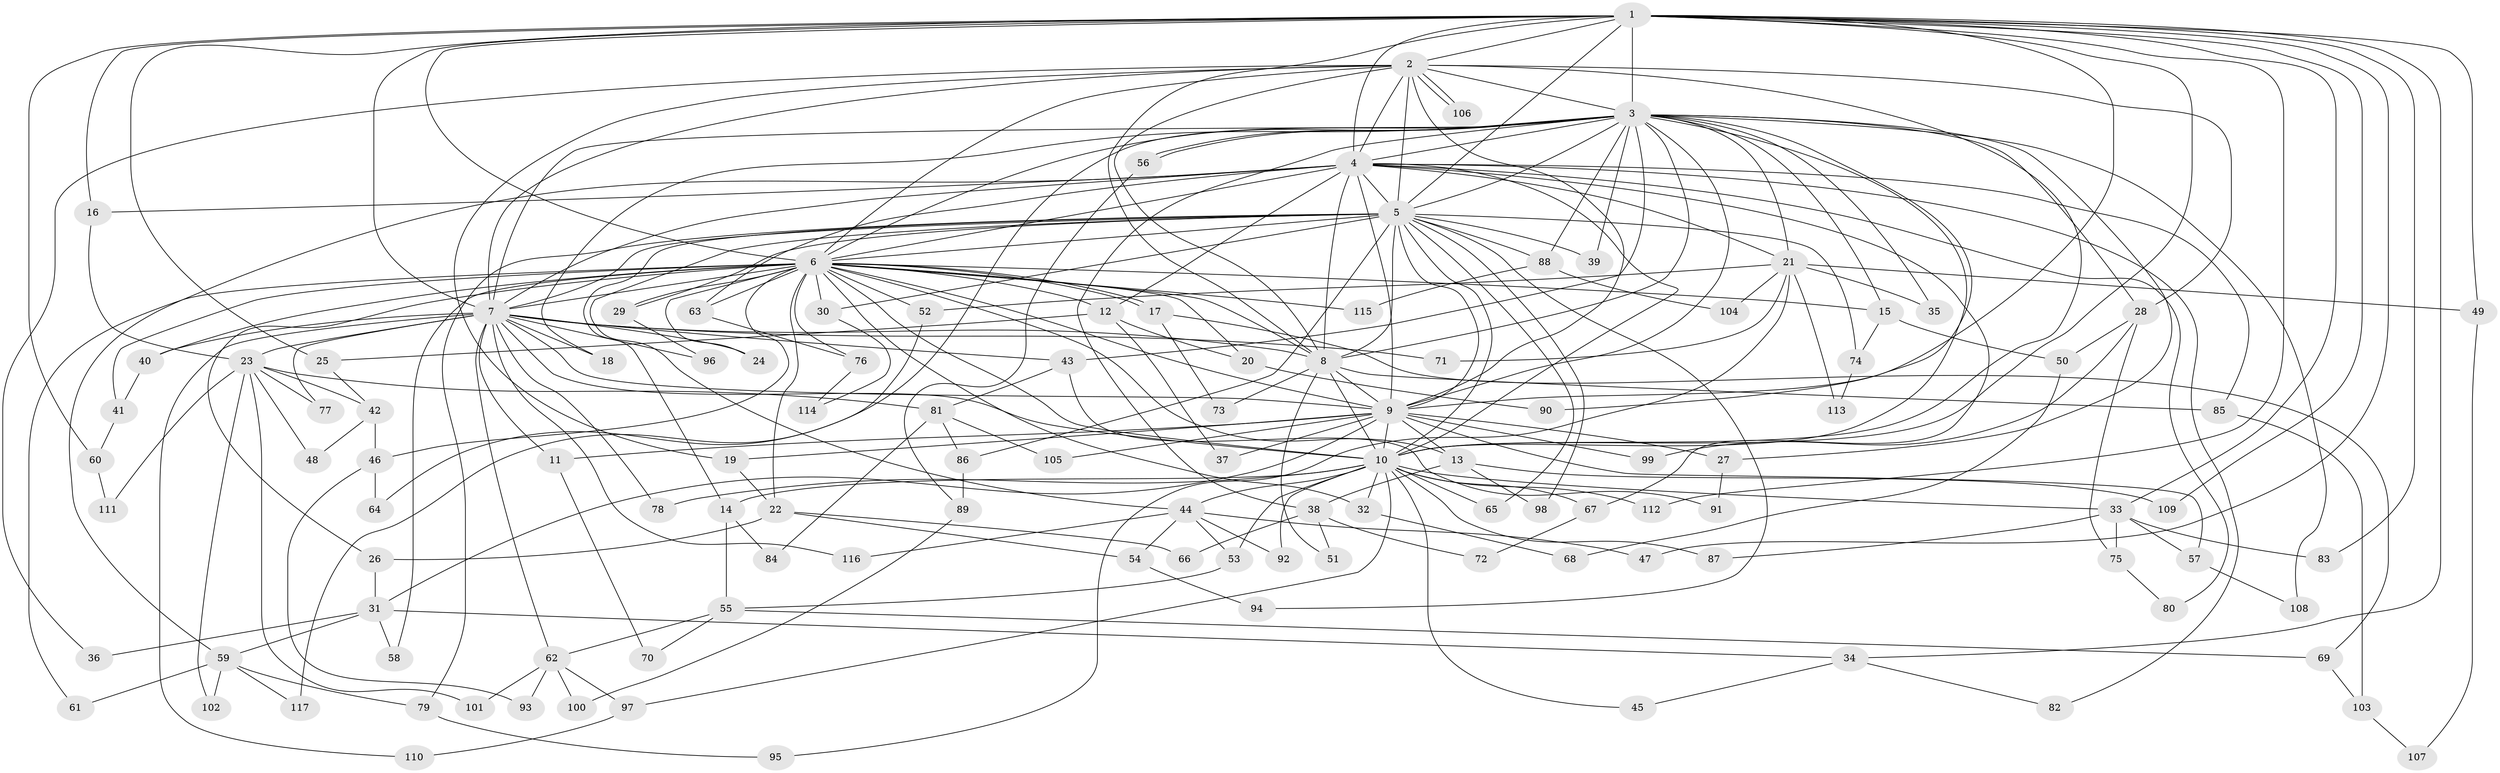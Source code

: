 // Generated by graph-tools (version 1.1) at 2025/46/03/09/25 04:46:42]
// undirected, 117 vertices, 259 edges
graph export_dot {
graph [start="1"]
  node [color=gray90,style=filled];
  1;
  2;
  3;
  4;
  5;
  6;
  7;
  8;
  9;
  10;
  11;
  12;
  13;
  14;
  15;
  16;
  17;
  18;
  19;
  20;
  21;
  22;
  23;
  24;
  25;
  26;
  27;
  28;
  29;
  30;
  31;
  32;
  33;
  34;
  35;
  36;
  37;
  38;
  39;
  40;
  41;
  42;
  43;
  44;
  45;
  46;
  47;
  48;
  49;
  50;
  51;
  52;
  53;
  54;
  55;
  56;
  57;
  58;
  59;
  60;
  61;
  62;
  63;
  64;
  65;
  66;
  67;
  68;
  69;
  70;
  71;
  72;
  73;
  74;
  75;
  76;
  77;
  78;
  79;
  80;
  81;
  82;
  83;
  84;
  85;
  86;
  87;
  88;
  89;
  90;
  91;
  92;
  93;
  94;
  95;
  96;
  97;
  98;
  99;
  100;
  101;
  102;
  103;
  104;
  105;
  106;
  107;
  108;
  109;
  110;
  111;
  112;
  113;
  114;
  115;
  116;
  117;
  1 -- 2;
  1 -- 3;
  1 -- 4;
  1 -- 5;
  1 -- 6;
  1 -- 7;
  1 -- 8;
  1 -- 9;
  1 -- 10;
  1 -- 16;
  1 -- 25;
  1 -- 33;
  1 -- 34;
  1 -- 47;
  1 -- 49;
  1 -- 60;
  1 -- 83;
  1 -- 109;
  1 -- 112;
  2 -- 3;
  2 -- 4;
  2 -- 5;
  2 -- 6;
  2 -- 7;
  2 -- 8;
  2 -- 9;
  2 -- 10;
  2 -- 19;
  2 -- 28;
  2 -- 36;
  2 -- 106;
  2 -- 106;
  3 -- 4;
  3 -- 5;
  3 -- 6;
  3 -- 7;
  3 -- 8;
  3 -- 9;
  3 -- 10;
  3 -- 15;
  3 -- 18;
  3 -- 21;
  3 -- 27;
  3 -- 28;
  3 -- 35;
  3 -- 38;
  3 -- 39;
  3 -- 43;
  3 -- 56;
  3 -- 56;
  3 -- 64;
  3 -- 88;
  3 -- 90;
  3 -- 108;
  4 -- 5;
  4 -- 6;
  4 -- 7;
  4 -- 8;
  4 -- 9;
  4 -- 10;
  4 -- 12;
  4 -- 16;
  4 -- 21;
  4 -- 59;
  4 -- 63;
  4 -- 67;
  4 -- 80;
  4 -- 82;
  4 -- 85;
  5 -- 6;
  5 -- 7;
  5 -- 8;
  5 -- 9;
  5 -- 10;
  5 -- 14;
  5 -- 29;
  5 -- 30;
  5 -- 39;
  5 -- 44;
  5 -- 65;
  5 -- 74;
  5 -- 79;
  5 -- 86;
  5 -- 88;
  5 -- 94;
  5 -- 98;
  6 -- 7;
  6 -- 8;
  6 -- 9;
  6 -- 10;
  6 -- 12;
  6 -- 13;
  6 -- 15;
  6 -- 17;
  6 -- 17;
  6 -- 20;
  6 -- 22;
  6 -- 24;
  6 -- 26;
  6 -- 29;
  6 -- 30;
  6 -- 32;
  6 -- 40;
  6 -- 41;
  6 -- 46;
  6 -- 52;
  6 -- 58;
  6 -- 61;
  6 -- 63;
  6 -- 76;
  6 -- 115;
  7 -- 8;
  7 -- 9;
  7 -- 10;
  7 -- 11;
  7 -- 18;
  7 -- 23;
  7 -- 24;
  7 -- 40;
  7 -- 43;
  7 -- 62;
  7 -- 71;
  7 -- 77;
  7 -- 78;
  7 -- 96;
  7 -- 110;
  7 -- 116;
  8 -- 9;
  8 -- 10;
  8 -- 51;
  8 -- 73;
  8 -- 85;
  9 -- 10;
  9 -- 11;
  9 -- 13;
  9 -- 19;
  9 -- 27;
  9 -- 31;
  9 -- 37;
  9 -- 57;
  9 -- 99;
  9 -- 105;
  10 -- 14;
  10 -- 32;
  10 -- 33;
  10 -- 44;
  10 -- 45;
  10 -- 53;
  10 -- 65;
  10 -- 67;
  10 -- 78;
  10 -- 87;
  10 -- 92;
  10 -- 97;
  10 -- 112;
  11 -- 70;
  12 -- 20;
  12 -- 25;
  12 -- 37;
  13 -- 38;
  13 -- 98;
  13 -- 109;
  14 -- 55;
  14 -- 84;
  15 -- 50;
  15 -- 74;
  16 -- 23;
  17 -- 69;
  17 -- 73;
  19 -- 22;
  20 -- 90;
  21 -- 35;
  21 -- 49;
  21 -- 52;
  21 -- 71;
  21 -- 95;
  21 -- 104;
  21 -- 113;
  22 -- 26;
  22 -- 54;
  22 -- 66;
  23 -- 42;
  23 -- 48;
  23 -- 77;
  23 -- 81;
  23 -- 101;
  23 -- 102;
  23 -- 111;
  25 -- 42;
  26 -- 31;
  27 -- 91;
  28 -- 50;
  28 -- 75;
  28 -- 99;
  29 -- 96;
  30 -- 114;
  31 -- 34;
  31 -- 36;
  31 -- 58;
  31 -- 59;
  32 -- 68;
  33 -- 57;
  33 -- 75;
  33 -- 83;
  33 -- 87;
  34 -- 45;
  34 -- 82;
  38 -- 51;
  38 -- 66;
  38 -- 72;
  40 -- 41;
  41 -- 60;
  42 -- 46;
  42 -- 48;
  43 -- 81;
  43 -- 91;
  44 -- 47;
  44 -- 53;
  44 -- 54;
  44 -- 92;
  44 -- 116;
  46 -- 64;
  46 -- 93;
  49 -- 107;
  50 -- 68;
  52 -- 117;
  53 -- 55;
  54 -- 94;
  55 -- 62;
  55 -- 69;
  55 -- 70;
  56 -- 89;
  57 -- 108;
  59 -- 61;
  59 -- 79;
  59 -- 102;
  59 -- 117;
  60 -- 111;
  62 -- 93;
  62 -- 97;
  62 -- 100;
  62 -- 101;
  63 -- 76;
  67 -- 72;
  69 -- 103;
  74 -- 113;
  75 -- 80;
  76 -- 114;
  79 -- 95;
  81 -- 84;
  81 -- 86;
  81 -- 105;
  85 -- 103;
  86 -- 89;
  88 -- 104;
  88 -- 115;
  89 -- 100;
  97 -- 110;
  103 -- 107;
}
